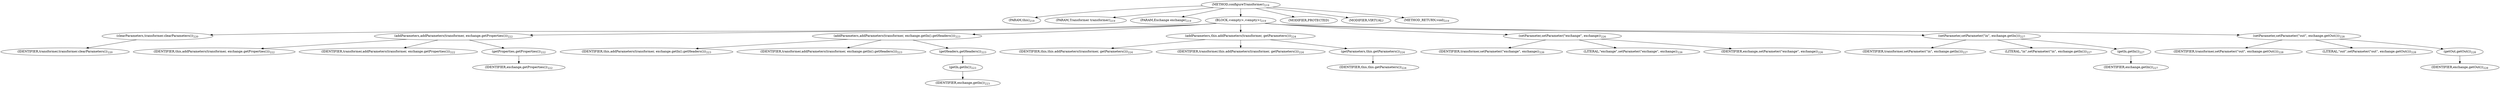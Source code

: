 digraph "configureTransformer" {  
"526" [label = <(METHOD,configureTransformer)<SUB>219</SUB>> ]
"35" [label = <(PARAM,this)<SUB>219</SUB>> ]
"527" [label = <(PARAM,Transformer transformer)<SUB>219</SUB>> ]
"528" [label = <(PARAM,Exchange exchange)<SUB>219</SUB>> ]
"529" [label = <(BLOCK,&lt;empty&gt;,&lt;empty&gt;)<SUB>219</SUB>> ]
"530" [label = <(clearParameters,transformer.clearParameters())<SUB>220</SUB>> ]
"531" [label = <(IDENTIFIER,transformer,transformer.clearParameters())<SUB>220</SUB>> ]
"532" [label = <(addParameters,addParameters(transformer, exchange.getProperties()))<SUB>222</SUB>> ]
"34" [label = <(IDENTIFIER,this,addParameters(transformer, exchange.getProperties()))<SUB>222</SUB>> ]
"533" [label = <(IDENTIFIER,transformer,addParameters(transformer, exchange.getProperties()))<SUB>222</SUB>> ]
"534" [label = <(getProperties,getProperties())<SUB>222</SUB>> ]
"535" [label = <(IDENTIFIER,exchange,getProperties())<SUB>222</SUB>> ]
"536" [label = <(addParameters,addParameters(transformer, exchange.getIn().getHeaders()))<SUB>223</SUB>> ]
"36" [label = <(IDENTIFIER,this,addParameters(transformer, exchange.getIn().getHeaders()))<SUB>223</SUB>> ]
"537" [label = <(IDENTIFIER,transformer,addParameters(transformer, exchange.getIn().getHeaders()))<SUB>223</SUB>> ]
"538" [label = <(getHeaders,getHeaders())<SUB>223</SUB>> ]
"539" [label = <(getIn,getIn())<SUB>223</SUB>> ]
"540" [label = <(IDENTIFIER,exchange,getIn())<SUB>223</SUB>> ]
"541" [label = <(addParameters,this.addParameters(transformer, getParameters()))<SUB>224</SUB>> ]
"38" [label = <(IDENTIFIER,this,this.addParameters(transformer, getParameters()))<SUB>224</SUB>> ]
"542" [label = <(IDENTIFIER,transformer,this.addParameters(transformer, getParameters()))<SUB>224</SUB>> ]
"543" [label = <(getParameters,this.getParameters())<SUB>224</SUB>> ]
"37" [label = <(IDENTIFIER,this,this.getParameters())<SUB>224</SUB>> ]
"544" [label = <(setParameter,setParameter(&quot;exchange&quot;, exchange))<SUB>226</SUB>> ]
"545" [label = <(IDENTIFIER,transformer,setParameter(&quot;exchange&quot;, exchange))<SUB>226</SUB>> ]
"546" [label = <(LITERAL,&quot;exchange&quot;,setParameter(&quot;exchange&quot;, exchange))<SUB>226</SUB>> ]
"547" [label = <(IDENTIFIER,exchange,setParameter(&quot;exchange&quot;, exchange))<SUB>226</SUB>> ]
"548" [label = <(setParameter,setParameter(&quot;in&quot;, exchange.getIn()))<SUB>227</SUB>> ]
"549" [label = <(IDENTIFIER,transformer,setParameter(&quot;in&quot;, exchange.getIn()))<SUB>227</SUB>> ]
"550" [label = <(LITERAL,&quot;in&quot;,setParameter(&quot;in&quot;, exchange.getIn()))<SUB>227</SUB>> ]
"551" [label = <(getIn,getIn())<SUB>227</SUB>> ]
"552" [label = <(IDENTIFIER,exchange,getIn())<SUB>227</SUB>> ]
"553" [label = <(setParameter,setParameter(&quot;out&quot;, exchange.getOut()))<SUB>228</SUB>> ]
"554" [label = <(IDENTIFIER,transformer,setParameter(&quot;out&quot;, exchange.getOut()))<SUB>228</SUB>> ]
"555" [label = <(LITERAL,&quot;out&quot;,setParameter(&quot;out&quot;, exchange.getOut()))<SUB>228</SUB>> ]
"556" [label = <(getOut,getOut())<SUB>228</SUB>> ]
"557" [label = <(IDENTIFIER,exchange,getOut())<SUB>228</SUB>> ]
"558" [label = <(MODIFIER,PROTECTED)> ]
"559" [label = <(MODIFIER,VIRTUAL)> ]
"560" [label = <(METHOD_RETURN,void)<SUB>219</SUB>> ]
  "526" -> "35" 
  "526" -> "527" 
  "526" -> "528" 
  "526" -> "529" 
  "526" -> "558" 
  "526" -> "559" 
  "526" -> "560" 
  "529" -> "530" 
  "529" -> "532" 
  "529" -> "536" 
  "529" -> "541" 
  "529" -> "544" 
  "529" -> "548" 
  "529" -> "553" 
  "530" -> "531" 
  "532" -> "34" 
  "532" -> "533" 
  "532" -> "534" 
  "534" -> "535" 
  "536" -> "36" 
  "536" -> "537" 
  "536" -> "538" 
  "538" -> "539" 
  "539" -> "540" 
  "541" -> "38" 
  "541" -> "542" 
  "541" -> "543" 
  "543" -> "37" 
  "544" -> "545" 
  "544" -> "546" 
  "544" -> "547" 
  "548" -> "549" 
  "548" -> "550" 
  "548" -> "551" 
  "551" -> "552" 
  "553" -> "554" 
  "553" -> "555" 
  "553" -> "556" 
  "556" -> "557" 
}

